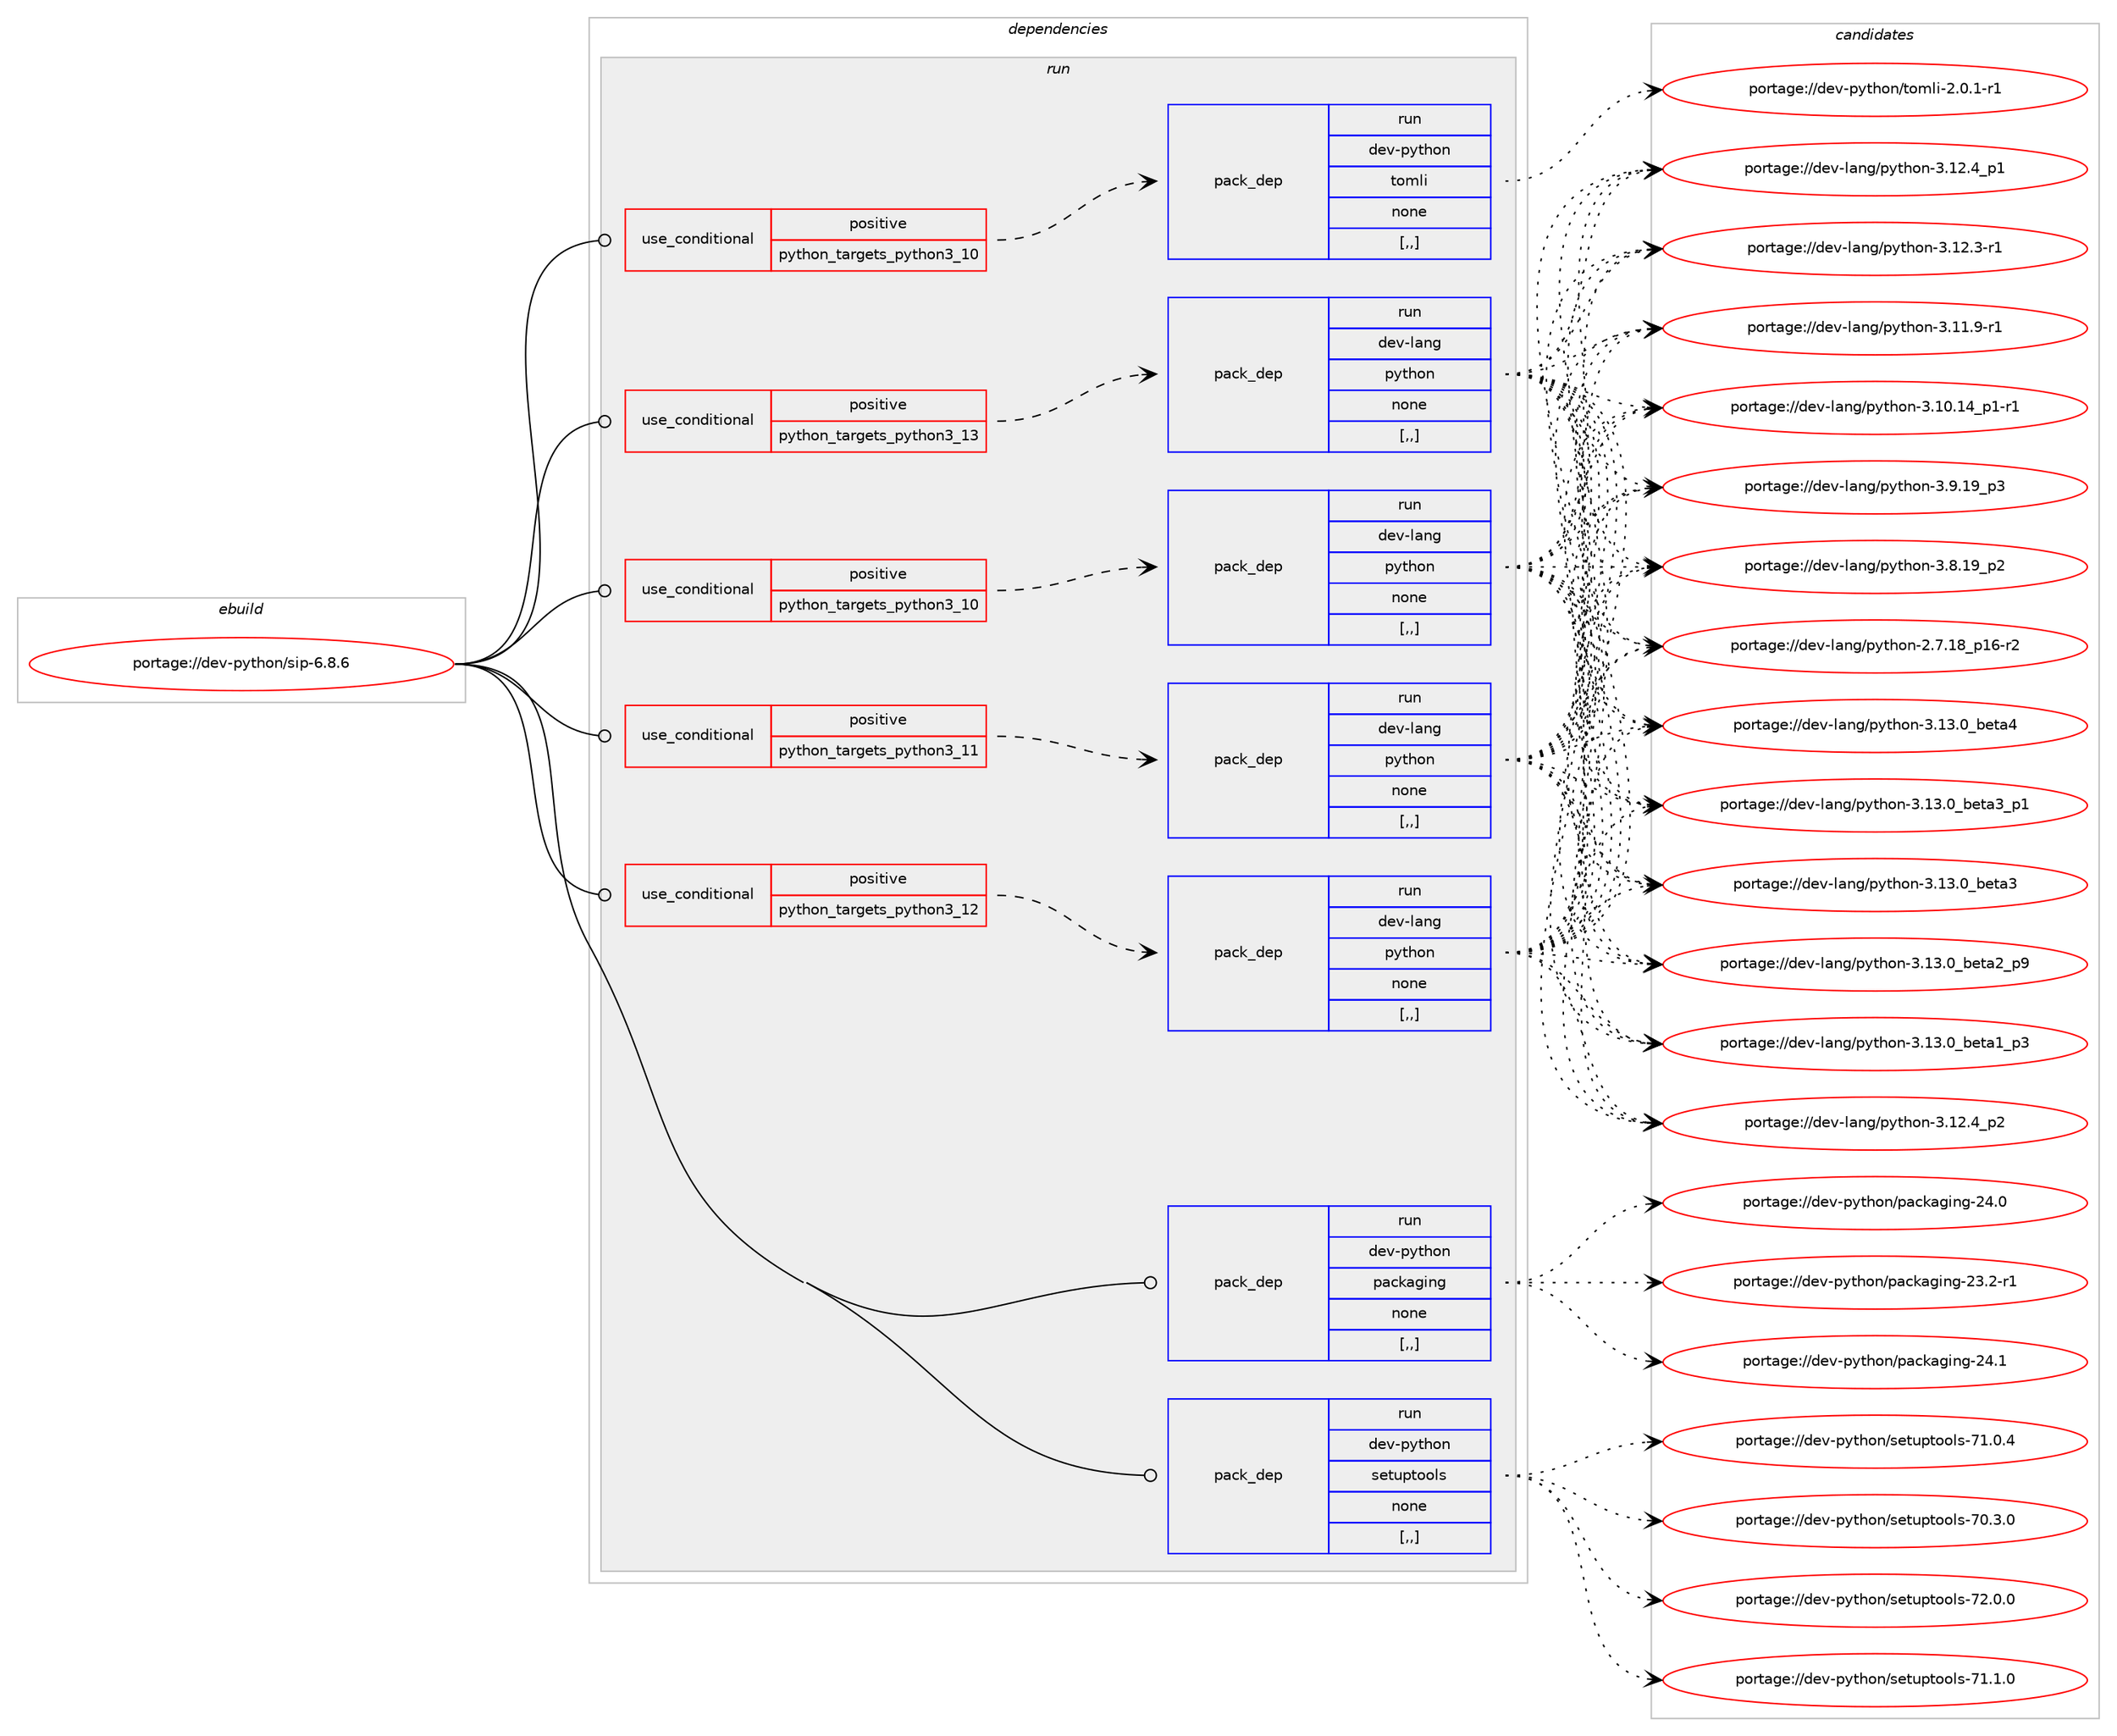 digraph prolog {

# *************
# Graph options
# *************

newrank=true;
concentrate=true;
compound=true;
graph [rankdir=LR,fontname=Helvetica,fontsize=10,ranksep=1.5];#, ranksep=2.5, nodesep=0.2];
edge  [arrowhead=vee];
node  [fontname=Helvetica,fontsize=10];

# **********
# The ebuild
# **********

subgraph cluster_leftcol {
color=gray;
label=<<i>ebuild</i>>;
id [label="portage://dev-python/sip-6.8.6", color=red, width=4, href="../dev-python/sip-6.8.6.svg"];
}

# ****************
# The dependencies
# ****************

subgraph cluster_midcol {
color=gray;
label=<<i>dependencies</i>>;
subgraph cluster_compile {
fillcolor="#eeeeee";
style=filled;
label=<<i>compile</i>>;
}
subgraph cluster_compileandrun {
fillcolor="#eeeeee";
style=filled;
label=<<i>compile and run</i>>;
}
subgraph cluster_run {
fillcolor="#eeeeee";
style=filled;
label=<<i>run</i>>;
subgraph cond39676 {
dependency163674 [label=<<TABLE BORDER="0" CELLBORDER="1" CELLSPACING="0" CELLPADDING="4"><TR><TD ROWSPAN="3" CELLPADDING="10">use_conditional</TD></TR><TR><TD>positive</TD></TR><TR><TD>python_targets_python3_10</TD></TR></TABLE>>, shape=none, color=red];
subgraph pack122725 {
dependency163675 [label=<<TABLE BORDER="0" CELLBORDER="1" CELLSPACING="0" CELLPADDING="4" WIDTH="220"><TR><TD ROWSPAN="6" CELLPADDING="30">pack_dep</TD></TR><TR><TD WIDTH="110">run</TD></TR><TR><TD>dev-lang</TD></TR><TR><TD>python</TD></TR><TR><TD>none</TD></TR><TR><TD>[,,]</TD></TR></TABLE>>, shape=none, color=blue];
}
dependency163674:e -> dependency163675:w [weight=20,style="dashed",arrowhead="vee"];
}
id:e -> dependency163674:w [weight=20,style="solid",arrowhead="odot"];
subgraph cond39677 {
dependency163676 [label=<<TABLE BORDER="0" CELLBORDER="1" CELLSPACING="0" CELLPADDING="4"><TR><TD ROWSPAN="3" CELLPADDING="10">use_conditional</TD></TR><TR><TD>positive</TD></TR><TR><TD>python_targets_python3_10</TD></TR></TABLE>>, shape=none, color=red];
subgraph pack122726 {
dependency163677 [label=<<TABLE BORDER="0" CELLBORDER="1" CELLSPACING="0" CELLPADDING="4" WIDTH="220"><TR><TD ROWSPAN="6" CELLPADDING="30">pack_dep</TD></TR><TR><TD WIDTH="110">run</TD></TR><TR><TD>dev-python</TD></TR><TR><TD>tomli</TD></TR><TR><TD>none</TD></TR><TR><TD>[,,]</TD></TR></TABLE>>, shape=none, color=blue];
}
dependency163676:e -> dependency163677:w [weight=20,style="dashed",arrowhead="vee"];
}
id:e -> dependency163676:w [weight=20,style="solid",arrowhead="odot"];
subgraph cond39678 {
dependency163678 [label=<<TABLE BORDER="0" CELLBORDER="1" CELLSPACING="0" CELLPADDING="4"><TR><TD ROWSPAN="3" CELLPADDING="10">use_conditional</TD></TR><TR><TD>positive</TD></TR><TR><TD>python_targets_python3_11</TD></TR></TABLE>>, shape=none, color=red];
subgraph pack122727 {
dependency163679 [label=<<TABLE BORDER="0" CELLBORDER="1" CELLSPACING="0" CELLPADDING="4" WIDTH="220"><TR><TD ROWSPAN="6" CELLPADDING="30">pack_dep</TD></TR><TR><TD WIDTH="110">run</TD></TR><TR><TD>dev-lang</TD></TR><TR><TD>python</TD></TR><TR><TD>none</TD></TR><TR><TD>[,,]</TD></TR></TABLE>>, shape=none, color=blue];
}
dependency163678:e -> dependency163679:w [weight=20,style="dashed",arrowhead="vee"];
}
id:e -> dependency163678:w [weight=20,style="solid",arrowhead="odot"];
subgraph cond39679 {
dependency163680 [label=<<TABLE BORDER="0" CELLBORDER="1" CELLSPACING="0" CELLPADDING="4"><TR><TD ROWSPAN="3" CELLPADDING="10">use_conditional</TD></TR><TR><TD>positive</TD></TR><TR><TD>python_targets_python3_12</TD></TR></TABLE>>, shape=none, color=red];
subgraph pack122728 {
dependency163681 [label=<<TABLE BORDER="0" CELLBORDER="1" CELLSPACING="0" CELLPADDING="4" WIDTH="220"><TR><TD ROWSPAN="6" CELLPADDING="30">pack_dep</TD></TR><TR><TD WIDTH="110">run</TD></TR><TR><TD>dev-lang</TD></TR><TR><TD>python</TD></TR><TR><TD>none</TD></TR><TR><TD>[,,]</TD></TR></TABLE>>, shape=none, color=blue];
}
dependency163680:e -> dependency163681:w [weight=20,style="dashed",arrowhead="vee"];
}
id:e -> dependency163680:w [weight=20,style="solid",arrowhead="odot"];
subgraph cond39680 {
dependency163682 [label=<<TABLE BORDER="0" CELLBORDER="1" CELLSPACING="0" CELLPADDING="4"><TR><TD ROWSPAN="3" CELLPADDING="10">use_conditional</TD></TR><TR><TD>positive</TD></TR><TR><TD>python_targets_python3_13</TD></TR></TABLE>>, shape=none, color=red];
subgraph pack122729 {
dependency163683 [label=<<TABLE BORDER="0" CELLBORDER="1" CELLSPACING="0" CELLPADDING="4" WIDTH="220"><TR><TD ROWSPAN="6" CELLPADDING="30">pack_dep</TD></TR><TR><TD WIDTH="110">run</TD></TR><TR><TD>dev-lang</TD></TR><TR><TD>python</TD></TR><TR><TD>none</TD></TR><TR><TD>[,,]</TD></TR></TABLE>>, shape=none, color=blue];
}
dependency163682:e -> dependency163683:w [weight=20,style="dashed",arrowhead="vee"];
}
id:e -> dependency163682:w [weight=20,style="solid",arrowhead="odot"];
subgraph pack122730 {
dependency163684 [label=<<TABLE BORDER="0" CELLBORDER="1" CELLSPACING="0" CELLPADDING="4" WIDTH="220"><TR><TD ROWSPAN="6" CELLPADDING="30">pack_dep</TD></TR><TR><TD WIDTH="110">run</TD></TR><TR><TD>dev-python</TD></TR><TR><TD>packaging</TD></TR><TR><TD>none</TD></TR><TR><TD>[,,]</TD></TR></TABLE>>, shape=none, color=blue];
}
id:e -> dependency163684:w [weight=20,style="solid",arrowhead="odot"];
subgraph pack122731 {
dependency163685 [label=<<TABLE BORDER="0" CELLBORDER="1" CELLSPACING="0" CELLPADDING="4" WIDTH="220"><TR><TD ROWSPAN="6" CELLPADDING="30">pack_dep</TD></TR><TR><TD WIDTH="110">run</TD></TR><TR><TD>dev-python</TD></TR><TR><TD>setuptools</TD></TR><TR><TD>none</TD></TR><TR><TD>[,,]</TD></TR></TABLE>>, shape=none, color=blue];
}
id:e -> dependency163685:w [weight=20,style="solid",arrowhead="odot"];
}
}

# **************
# The candidates
# **************

subgraph cluster_choices {
rank=same;
color=gray;
label=<<i>candidates</i>>;

subgraph choice122725 {
color=black;
nodesep=1;
choice1001011184510897110103471121211161041111104551464951464895981011169752 [label="portage://dev-lang/python-3.13.0_beta4", color=red, width=4,href="../dev-lang/python-3.13.0_beta4.svg"];
choice10010111845108971101034711212111610411111045514649514648959810111697519511249 [label="portage://dev-lang/python-3.13.0_beta3_p1", color=red, width=4,href="../dev-lang/python-3.13.0_beta3_p1.svg"];
choice1001011184510897110103471121211161041111104551464951464895981011169751 [label="portage://dev-lang/python-3.13.0_beta3", color=red, width=4,href="../dev-lang/python-3.13.0_beta3.svg"];
choice10010111845108971101034711212111610411111045514649514648959810111697509511257 [label="portage://dev-lang/python-3.13.0_beta2_p9", color=red, width=4,href="../dev-lang/python-3.13.0_beta2_p9.svg"];
choice10010111845108971101034711212111610411111045514649514648959810111697499511251 [label="portage://dev-lang/python-3.13.0_beta1_p3", color=red, width=4,href="../dev-lang/python-3.13.0_beta1_p3.svg"];
choice100101118451089711010347112121116104111110455146495046529511250 [label="portage://dev-lang/python-3.12.4_p2", color=red, width=4,href="../dev-lang/python-3.12.4_p2.svg"];
choice100101118451089711010347112121116104111110455146495046529511249 [label="portage://dev-lang/python-3.12.4_p1", color=red, width=4,href="../dev-lang/python-3.12.4_p1.svg"];
choice100101118451089711010347112121116104111110455146495046514511449 [label="portage://dev-lang/python-3.12.3-r1", color=red, width=4,href="../dev-lang/python-3.12.3-r1.svg"];
choice100101118451089711010347112121116104111110455146494946574511449 [label="portage://dev-lang/python-3.11.9-r1", color=red, width=4,href="../dev-lang/python-3.11.9-r1.svg"];
choice100101118451089711010347112121116104111110455146494846495295112494511449 [label="portage://dev-lang/python-3.10.14_p1-r1", color=red, width=4,href="../dev-lang/python-3.10.14_p1-r1.svg"];
choice100101118451089711010347112121116104111110455146574649579511251 [label="portage://dev-lang/python-3.9.19_p3", color=red, width=4,href="../dev-lang/python-3.9.19_p3.svg"];
choice100101118451089711010347112121116104111110455146564649579511250 [label="portage://dev-lang/python-3.8.19_p2", color=red, width=4,href="../dev-lang/python-3.8.19_p2.svg"];
choice100101118451089711010347112121116104111110455046554649569511249544511450 [label="portage://dev-lang/python-2.7.18_p16-r2", color=red, width=4,href="../dev-lang/python-2.7.18_p16-r2.svg"];
dependency163675:e -> choice1001011184510897110103471121211161041111104551464951464895981011169752:w [style=dotted,weight="100"];
dependency163675:e -> choice10010111845108971101034711212111610411111045514649514648959810111697519511249:w [style=dotted,weight="100"];
dependency163675:e -> choice1001011184510897110103471121211161041111104551464951464895981011169751:w [style=dotted,weight="100"];
dependency163675:e -> choice10010111845108971101034711212111610411111045514649514648959810111697509511257:w [style=dotted,weight="100"];
dependency163675:e -> choice10010111845108971101034711212111610411111045514649514648959810111697499511251:w [style=dotted,weight="100"];
dependency163675:e -> choice100101118451089711010347112121116104111110455146495046529511250:w [style=dotted,weight="100"];
dependency163675:e -> choice100101118451089711010347112121116104111110455146495046529511249:w [style=dotted,weight="100"];
dependency163675:e -> choice100101118451089711010347112121116104111110455146495046514511449:w [style=dotted,weight="100"];
dependency163675:e -> choice100101118451089711010347112121116104111110455146494946574511449:w [style=dotted,weight="100"];
dependency163675:e -> choice100101118451089711010347112121116104111110455146494846495295112494511449:w [style=dotted,weight="100"];
dependency163675:e -> choice100101118451089711010347112121116104111110455146574649579511251:w [style=dotted,weight="100"];
dependency163675:e -> choice100101118451089711010347112121116104111110455146564649579511250:w [style=dotted,weight="100"];
dependency163675:e -> choice100101118451089711010347112121116104111110455046554649569511249544511450:w [style=dotted,weight="100"];
}
subgraph choice122726 {
color=black;
nodesep=1;
choice10010111845112121116104111110471161111091081054550464846494511449 [label="portage://dev-python/tomli-2.0.1-r1", color=red, width=4,href="../dev-python/tomli-2.0.1-r1.svg"];
dependency163677:e -> choice10010111845112121116104111110471161111091081054550464846494511449:w [style=dotted,weight="100"];
}
subgraph choice122727 {
color=black;
nodesep=1;
choice1001011184510897110103471121211161041111104551464951464895981011169752 [label="portage://dev-lang/python-3.13.0_beta4", color=red, width=4,href="../dev-lang/python-3.13.0_beta4.svg"];
choice10010111845108971101034711212111610411111045514649514648959810111697519511249 [label="portage://dev-lang/python-3.13.0_beta3_p1", color=red, width=4,href="../dev-lang/python-3.13.0_beta3_p1.svg"];
choice1001011184510897110103471121211161041111104551464951464895981011169751 [label="portage://dev-lang/python-3.13.0_beta3", color=red, width=4,href="../dev-lang/python-3.13.0_beta3.svg"];
choice10010111845108971101034711212111610411111045514649514648959810111697509511257 [label="portage://dev-lang/python-3.13.0_beta2_p9", color=red, width=4,href="../dev-lang/python-3.13.0_beta2_p9.svg"];
choice10010111845108971101034711212111610411111045514649514648959810111697499511251 [label="portage://dev-lang/python-3.13.0_beta1_p3", color=red, width=4,href="../dev-lang/python-3.13.0_beta1_p3.svg"];
choice100101118451089711010347112121116104111110455146495046529511250 [label="portage://dev-lang/python-3.12.4_p2", color=red, width=4,href="../dev-lang/python-3.12.4_p2.svg"];
choice100101118451089711010347112121116104111110455146495046529511249 [label="portage://dev-lang/python-3.12.4_p1", color=red, width=4,href="../dev-lang/python-3.12.4_p1.svg"];
choice100101118451089711010347112121116104111110455146495046514511449 [label="portage://dev-lang/python-3.12.3-r1", color=red, width=4,href="../dev-lang/python-3.12.3-r1.svg"];
choice100101118451089711010347112121116104111110455146494946574511449 [label="portage://dev-lang/python-3.11.9-r1", color=red, width=4,href="../dev-lang/python-3.11.9-r1.svg"];
choice100101118451089711010347112121116104111110455146494846495295112494511449 [label="portage://dev-lang/python-3.10.14_p1-r1", color=red, width=4,href="../dev-lang/python-3.10.14_p1-r1.svg"];
choice100101118451089711010347112121116104111110455146574649579511251 [label="portage://dev-lang/python-3.9.19_p3", color=red, width=4,href="../dev-lang/python-3.9.19_p3.svg"];
choice100101118451089711010347112121116104111110455146564649579511250 [label="portage://dev-lang/python-3.8.19_p2", color=red, width=4,href="../dev-lang/python-3.8.19_p2.svg"];
choice100101118451089711010347112121116104111110455046554649569511249544511450 [label="portage://dev-lang/python-2.7.18_p16-r2", color=red, width=4,href="../dev-lang/python-2.7.18_p16-r2.svg"];
dependency163679:e -> choice1001011184510897110103471121211161041111104551464951464895981011169752:w [style=dotted,weight="100"];
dependency163679:e -> choice10010111845108971101034711212111610411111045514649514648959810111697519511249:w [style=dotted,weight="100"];
dependency163679:e -> choice1001011184510897110103471121211161041111104551464951464895981011169751:w [style=dotted,weight="100"];
dependency163679:e -> choice10010111845108971101034711212111610411111045514649514648959810111697509511257:w [style=dotted,weight="100"];
dependency163679:e -> choice10010111845108971101034711212111610411111045514649514648959810111697499511251:w [style=dotted,weight="100"];
dependency163679:e -> choice100101118451089711010347112121116104111110455146495046529511250:w [style=dotted,weight="100"];
dependency163679:e -> choice100101118451089711010347112121116104111110455146495046529511249:w [style=dotted,weight="100"];
dependency163679:e -> choice100101118451089711010347112121116104111110455146495046514511449:w [style=dotted,weight="100"];
dependency163679:e -> choice100101118451089711010347112121116104111110455146494946574511449:w [style=dotted,weight="100"];
dependency163679:e -> choice100101118451089711010347112121116104111110455146494846495295112494511449:w [style=dotted,weight="100"];
dependency163679:e -> choice100101118451089711010347112121116104111110455146574649579511251:w [style=dotted,weight="100"];
dependency163679:e -> choice100101118451089711010347112121116104111110455146564649579511250:w [style=dotted,weight="100"];
dependency163679:e -> choice100101118451089711010347112121116104111110455046554649569511249544511450:w [style=dotted,weight="100"];
}
subgraph choice122728 {
color=black;
nodesep=1;
choice1001011184510897110103471121211161041111104551464951464895981011169752 [label="portage://dev-lang/python-3.13.0_beta4", color=red, width=4,href="../dev-lang/python-3.13.0_beta4.svg"];
choice10010111845108971101034711212111610411111045514649514648959810111697519511249 [label="portage://dev-lang/python-3.13.0_beta3_p1", color=red, width=4,href="../dev-lang/python-3.13.0_beta3_p1.svg"];
choice1001011184510897110103471121211161041111104551464951464895981011169751 [label="portage://dev-lang/python-3.13.0_beta3", color=red, width=4,href="../dev-lang/python-3.13.0_beta3.svg"];
choice10010111845108971101034711212111610411111045514649514648959810111697509511257 [label="portage://dev-lang/python-3.13.0_beta2_p9", color=red, width=4,href="../dev-lang/python-3.13.0_beta2_p9.svg"];
choice10010111845108971101034711212111610411111045514649514648959810111697499511251 [label="portage://dev-lang/python-3.13.0_beta1_p3", color=red, width=4,href="../dev-lang/python-3.13.0_beta1_p3.svg"];
choice100101118451089711010347112121116104111110455146495046529511250 [label="portage://dev-lang/python-3.12.4_p2", color=red, width=4,href="../dev-lang/python-3.12.4_p2.svg"];
choice100101118451089711010347112121116104111110455146495046529511249 [label="portage://dev-lang/python-3.12.4_p1", color=red, width=4,href="../dev-lang/python-3.12.4_p1.svg"];
choice100101118451089711010347112121116104111110455146495046514511449 [label="portage://dev-lang/python-3.12.3-r1", color=red, width=4,href="../dev-lang/python-3.12.3-r1.svg"];
choice100101118451089711010347112121116104111110455146494946574511449 [label="portage://dev-lang/python-3.11.9-r1", color=red, width=4,href="../dev-lang/python-3.11.9-r1.svg"];
choice100101118451089711010347112121116104111110455146494846495295112494511449 [label="portage://dev-lang/python-3.10.14_p1-r1", color=red, width=4,href="../dev-lang/python-3.10.14_p1-r1.svg"];
choice100101118451089711010347112121116104111110455146574649579511251 [label="portage://dev-lang/python-3.9.19_p3", color=red, width=4,href="../dev-lang/python-3.9.19_p3.svg"];
choice100101118451089711010347112121116104111110455146564649579511250 [label="portage://dev-lang/python-3.8.19_p2", color=red, width=4,href="../dev-lang/python-3.8.19_p2.svg"];
choice100101118451089711010347112121116104111110455046554649569511249544511450 [label="portage://dev-lang/python-2.7.18_p16-r2", color=red, width=4,href="../dev-lang/python-2.7.18_p16-r2.svg"];
dependency163681:e -> choice1001011184510897110103471121211161041111104551464951464895981011169752:w [style=dotted,weight="100"];
dependency163681:e -> choice10010111845108971101034711212111610411111045514649514648959810111697519511249:w [style=dotted,weight="100"];
dependency163681:e -> choice1001011184510897110103471121211161041111104551464951464895981011169751:w [style=dotted,weight="100"];
dependency163681:e -> choice10010111845108971101034711212111610411111045514649514648959810111697509511257:w [style=dotted,weight="100"];
dependency163681:e -> choice10010111845108971101034711212111610411111045514649514648959810111697499511251:w [style=dotted,weight="100"];
dependency163681:e -> choice100101118451089711010347112121116104111110455146495046529511250:w [style=dotted,weight="100"];
dependency163681:e -> choice100101118451089711010347112121116104111110455146495046529511249:w [style=dotted,weight="100"];
dependency163681:e -> choice100101118451089711010347112121116104111110455146495046514511449:w [style=dotted,weight="100"];
dependency163681:e -> choice100101118451089711010347112121116104111110455146494946574511449:w [style=dotted,weight="100"];
dependency163681:e -> choice100101118451089711010347112121116104111110455146494846495295112494511449:w [style=dotted,weight="100"];
dependency163681:e -> choice100101118451089711010347112121116104111110455146574649579511251:w [style=dotted,weight="100"];
dependency163681:e -> choice100101118451089711010347112121116104111110455146564649579511250:w [style=dotted,weight="100"];
dependency163681:e -> choice100101118451089711010347112121116104111110455046554649569511249544511450:w [style=dotted,weight="100"];
}
subgraph choice122729 {
color=black;
nodesep=1;
choice1001011184510897110103471121211161041111104551464951464895981011169752 [label="portage://dev-lang/python-3.13.0_beta4", color=red, width=4,href="../dev-lang/python-3.13.0_beta4.svg"];
choice10010111845108971101034711212111610411111045514649514648959810111697519511249 [label="portage://dev-lang/python-3.13.0_beta3_p1", color=red, width=4,href="../dev-lang/python-3.13.0_beta3_p1.svg"];
choice1001011184510897110103471121211161041111104551464951464895981011169751 [label="portage://dev-lang/python-3.13.0_beta3", color=red, width=4,href="../dev-lang/python-3.13.0_beta3.svg"];
choice10010111845108971101034711212111610411111045514649514648959810111697509511257 [label="portage://dev-lang/python-3.13.0_beta2_p9", color=red, width=4,href="../dev-lang/python-3.13.0_beta2_p9.svg"];
choice10010111845108971101034711212111610411111045514649514648959810111697499511251 [label="portage://dev-lang/python-3.13.0_beta1_p3", color=red, width=4,href="../dev-lang/python-3.13.0_beta1_p3.svg"];
choice100101118451089711010347112121116104111110455146495046529511250 [label="portage://dev-lang/python-3.12.4_p2", color=red, width=4,href="../dev-lang/python-3.12.4_p2.svg"];
choice100101118451089711010347112121116104111110455146495046529511249 [label="portage://dev-lang/python-3.12.4_p1", color=red, width=4,href="../dev-lang/python-3.12.4_p1.svg"];
choice100101118451089711010347112121116104111110455146495046514511449 [label="portage://dev-lang/python-3.12.3-r1", color=red, width=4,href="../dev-lang/python-3.12.3-r1.svg"];
choice100101118451089711010347112121116104111110455146494946574511449 [label="portage://dev-lang/python-3.11.9-r1", color=red, width=4,href="../dev-lang/python-3.11.9-r1.svg"];
choice100101118451089711010347112121116104111110455146494846495295112494511449 [label="portage://dev-lang/python-3.10.14_p1-r1", color=red, width=4,href="../dev-lang/python-3.10.14_p1-r1.svg"];
choice100101118451089711010347112121116104111110455146574649579511251 [label="portage://dev-lang/python-3.9.19_p3", color=red, width=4,href="../dev-lang/python-3.9.19_p3.svg"];
choice100101118451089711010347112121116104111110455146564649579511250 [label="portage://dev-lang/python-3.8.19_p2", color=red, width=4,href="../dev-lang/python-3.8.19_p2.svg"];
choice100101118451089711010347112121116104111110455046554649569511249544511450 [label="portage://dev-lang/python-2.7.18_p16-r2", color=red, width=4,href="../dev-lang/python-2.7.18_p16-r2.svg"];
dependency163683:e -> choice1001011184510897110103471121211161041111104551464951464895981011169752:w [style=dotted,weight="100"];
dependency163683:e -> choice10010111845108971101034711212111610411111045514649514648959810111697519511249:w [style=dotted,weight="100"];
dependency163683:e -> choice1001011184510897110103471121211161041111104551464951464895981011169751:w [style=dotted,weight="100"];
dependency163683:e -> choice10010111845108971101034711212111610411111045514649514648959810111697509511257:w [style=dotted,weight="100"];
dependency163683:e -> choice10010111845108971101034711212111610411111045514649514648959810111697499511251:w [style=dotted,weight="100"];
dependency163683:e -> choice100101118451089711010347112121116104111110455146495046529511250:w [style=dotted,weight="100"];
dependency163683:e -> choice100101118451089711010347112121116104111110455146495046529511249:w [style=dotted,weight="100"];
dependency163683:e -> choice100101118451089711010347112121116104111110455146495046514511449:w [style=dotted,weight="100"];
dependency163683:e -> choice100101118451089711010347112121116104111110455146494946574511449:w [style=dotted,weight="100"];
dependency163683:e -> choice100101118451089711010347112121116104111110455146494846495295112494511449:w [style=dotted,weight="100"];
dependency163683:e -> choice100101118451089711010347112121116104111110455146574649579511251:w [style=dotted,weight="100"];
dependency163683:e -> choice100101118451089711010347112121116104111110455146564649579511250:w [style=dotted,weight="100"];
dependency163683:e -> choice100101118451089711010347112121116104111110455046554649569511249544511450:w [style=dotted,weight="100"];
}
subgraph choice122730 {
color=black;
nodesep=1;
choice10010111845112121116104111110471129799107971031051101034550524649 [label="portage://dev-python/packaging-24.1", color=red, width=4,href="../dev-python/packaging-24.1.svg"];
choice10010111845112121116104111110471129799107971031051101034550524648 [label="portage://dev-python/packaging-24.0", color=red, width=4,href="../dev-python/packaging-24.0.svg"];
choice100101118451121211161041111104711297991079710310511010345505146504511449 [label="portage://dev-python/packaging-23.2-r1", color=red, width=4,href="../dev-python/packaging-23.2-r1.svg"];
dependency163684:e -> choice10010111845112121116104111110471129799107971031051101034550524649:w [style=dotted,weight="100"];
dependency163684:e -> choice10010111845112121116104111110471129799107971031051101034550524648:w [style=dotted,weight="100"];
dependency163684:e -> choice100101118451121211161041111104711297991079710310511010345505146504511449:w [style=dotted,weight="100"];
}
subgraph choice122731 {
color=black;
nodesep=1;
choice100101118451121211161041111104711510111611711211611111110811545555046484648 [label="portage://dev-python/setuptools-72.0.0", color=red, width=4,href="../dev-python/setuptools-72.0.0.svg"];
choice100101118451121211161041111104711510111611711211611111110811545554946494648 [label="portage://dev-python/setuptools-71.1.0", color=red, width=4,href="../dev-python/setuptools-71.1.0.svg"];
choice100101118451121211161041111104711510111611711211611111110811545554946484652 [label="portage://dev-python/setuptools-71.0.4", color=red, width=4,href="../dev-python/setuptools-71.0.4.svg"];
choice100101118451121211161041111104711510111611711211611111110811545554846514648 [label="portage://dev-python/setuptools-70.3.0", color=red, width=4,href="../dev-python/setuptools-70.3.0.svg"];
dependency163685:e -> choice100101118451121211161041111104711510111611711211611111110811545555046484648:w [style=dotted,weight="100"];
dependency163685:e -> choice100101118451121211161041111104711510111611711211611111110811545554946494648:w [style=dotted,weight="100"];
dependency163685:e -> choice100101118451121211161041111104711510111611711211611111110811545554946484652:w [style=dotted,weight="100"];
dependency163685:e -> choice100101118451121211161041111104711510111611711211611111110811545554846514648:w [style=dotted,weight="100"];
}
}

}
